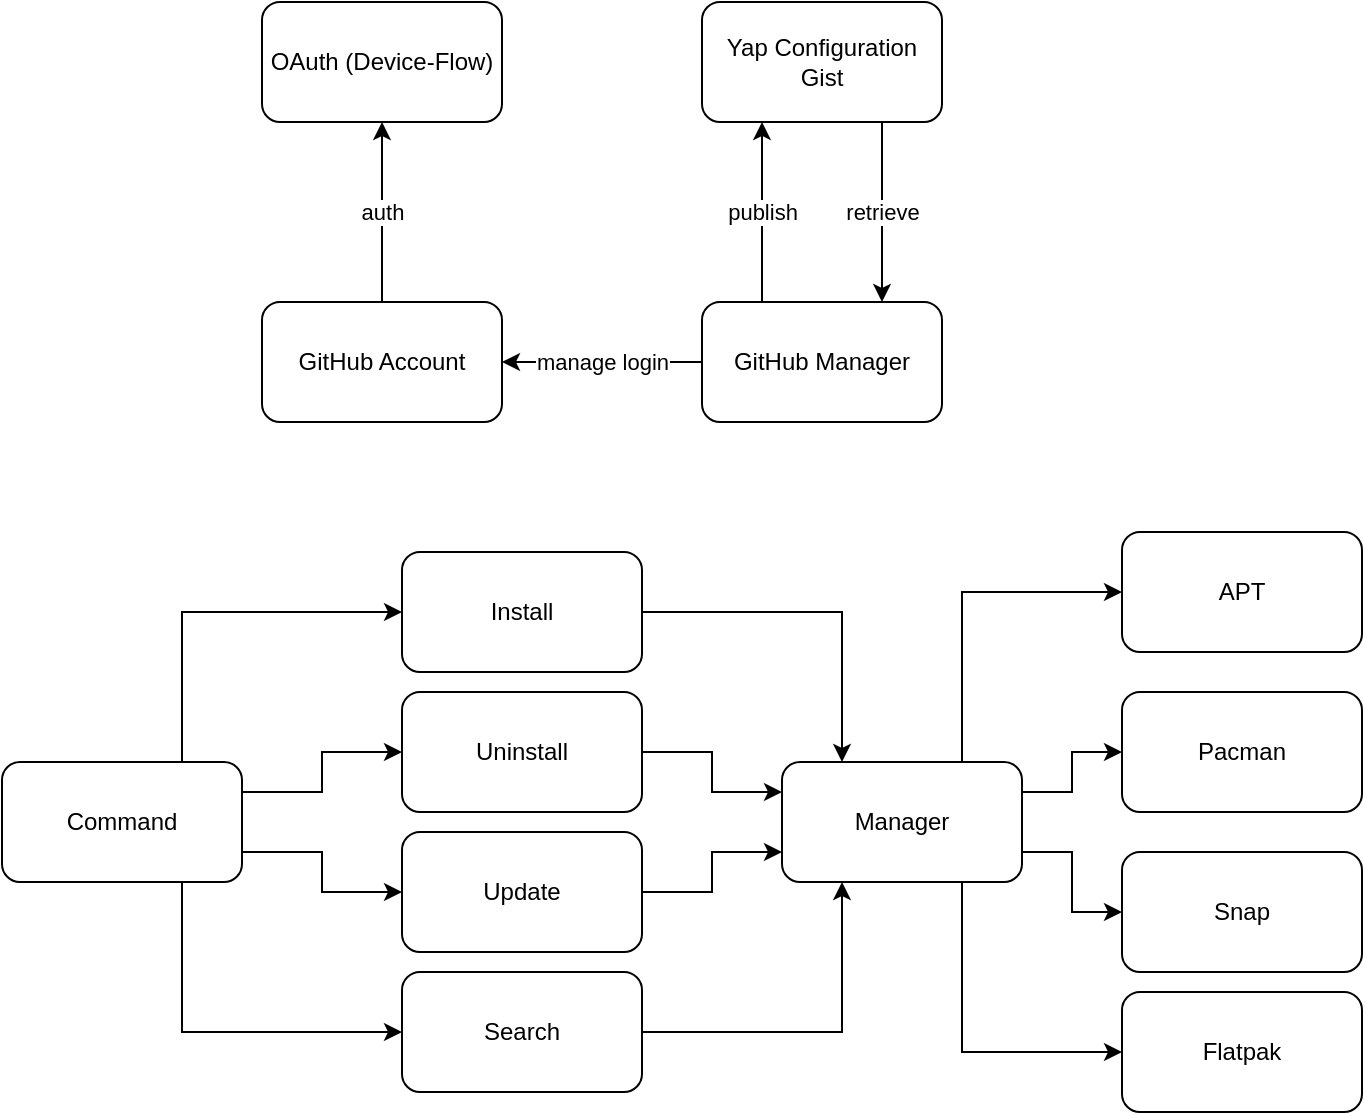 <mxfile version="14.9.2" type="github">
  <diagram id="Dt9NiPFIbqNlPmzgtWHR" name="Page-1">
    <mxGraphModel dx="1165" dy="624" grid="1" gridSize="10" guides="1" tooltips="1" connect="1" arrows="1" fold="1" page="1" pageScale="1" pageWidth="850" pageHeight="1100" math="0" shadow="0">
      <root>
        <mxCell id="0" />
        <mxCell id="1" parent="0" />
        <mxCell id="Ob-glI3T6qj7uerjAWqs-4" value="retrieve" style="edgeStyle=orthogonalEdgeStyle;rounded=0;orthogonalLoop=1;jettySize=auto;html=1;exitX=0.75;exitY=1;exitDx=0;exitDy=0;entryX=0.75;entryY=0;entryDx=0;entryDy=0;" edge="1" parent="1" source="Ob-glI3T6qj7uerjAWqs-1" target="Ob-glI3T6qj7uerjAWqs-10">
          <mxGeometry relative="1" as="geometry" />
        </mxCell>
        <mxCell id="Ob-glI3T6qj7uerjAWqs-1" value="Yap Configuration Gist" style="rounded=1;whiteSpace=wrap;html=1;" vertex="1" parent="1">
          <mxGeometry x="430" y="20" width="120" height="60" as="geometry" />
        </mxCell>
        <mxCell id="Ob-glI3T6qj7uerjAWqs-3" value="publish" style="edgeStyle=orthogonalEdgeStyle;rounded=0;orthogonalLoop=1;jettySize=auto;html=1;exitX=0.25;exitY=0;exitDx=0;exitDy=0;entryX=0.25;entryY=1;entryDx=0;entryDy=0;" edge="1" parent="1" source="Ob-glI3T6qj7uerjAWqs-10" target="Ob-glI3T6qj7uerjAWqs-1">
          <mxGeometry relative="1" as="geometry" />
        </mxCell>
        <mxCell id="Ob-glI3T6qj7uerjAWqs-9" value="auth" style="edgeStyle=orthogonalEdgeStyle;rounded=0;orthogonalLoop=1;jettySize=auto;html=1;exitX=0.5;exitY=0;exitDx=0;exitDy=0;entryX=0.5;entryY=1;entryDx=0;entryDy=0;" edge="1" parent="1" source="Ob-glI3T6qj7uerjAWqs-2" target="Ob-glI3T6qj7uerjAWqs-5">
          <mxGeometry relative="1" as="geometry" />
        </mxCell>
        <mxCell id="Ob-glI3T6qj7uerjAWqs-2" value="GitHub Account" style="rounded=1;whiteSpace=wrap;html=1;" vertex="1" parent="1">
          <mxGeometry x="210" y="170" width="120" height="60" as="geometry" />
        </mxCell>
        <mxCell id="Ob-glI3T6qj7uerjAWqs-5" value="OAuth (Device-Flow)" style="rounded=1;whiteSpace=wrap;html=1;" vertex="1" parent="1">
          <mxGeometry x="210" y="20" width="120" height="60" as="geometry" />
        </mxCell>
        <mxCell id="Ob-glI3T6qj7uerjAWqs-11" value="manage login" style="edgeStyle=orthogonalEdgeStyle;rounded=0;orthogonalLoop=1;jettySize=auto;html=1;exitX=0;exitY=0.5;exitDx=0;exitDy=0;entryX=1;entryY=0.5;entryDx=0;entryDy=0;" edge="1" parent="1" source="Ob-glI3T6qj7uerjAWqs-10" target="Ob-glI3T6qj7uerjAWqs-2">
          <mxGeometry relative="1" as="geometry" />
        </mxCell>
        <mxCell id="Ob-glI3T6qj7uerjAWqs-10" value="GitHub Manager" style="rounded=1;whiteSpace=wrap;html=1;" vertex="1" parent="1">
          <mxGeometry x="430" y="170" width="120" height="60" as="geometry" />
        </mxCell>
        <mxCell id="Ob-glI3T6qj7uerjAWqs-32" style="edgeStyle=orthogonalEdgeStyle;rounded=0;orthogonalLoop=1;jettySize=auto;html=1;exitX=0.75;exitY=0;exitDx=0;exitDy=0;entryX=0;entryY=0.5;entryDx=0;entryDy=0;" edge="1" parent="1" source="Ob-glI3T6qj7uerjAWqs-12" target="Ob-glI3T6qj7uerjAWqs-13">
          <mxGeometry relative="1" as="geometry" />
        </mxCell>
        <mxCell id="Ob-glI3T6qj7uerjAWqs-33" style="edgeStyle=orthogonalEdgeStyle;rounded=0;orthogonalLoop=1;jettySize=auto;html=1;exitX=1;exitY=0.25;exitDx=0;exitDy=0;entryX=0;entryY=0.5;entryDx=0;entryDy=0;" edge="1" parent="1" source="Ob-glI3T6qj7uerjAWqs-12" target="Ob-glI3T6qj7uerjAWqs-14">
          <mxGeometry relative="1" as="geometry" />
        </mxCell>
        <mxCell id="Ob-glI3T6qj7uerjAWqs-34" style="edgeStyle=orthogonalEdgeStyle;rounded=0;orthogonalLoop=1;jettySize=auto;html=1;exitX=1;exitY=0.75;exitDx=0;exitDy=0;entryX=0;entryY=0.5;entryDx=0;entryDy=0;" edge="1" parent="1" source="Ob-glI3T6qj7uerjAWqs-12" target="Ob-glI3T6qj7uerjAWqs-15">
          <mxGeometry relative="1" as="geometry" />
        </mxCell>
        <mxCell id="Ob-glI3T6qj7uerjAWqs-35" style="edgeStyle=orthogonalEdgeStyle;rounded=0;orthogonalLoop=1;jettySize=auto;html=1;exitX=0.75;exitY=1;exitDx=0;exitDy=0;entryX=0;entryY=0.5;entryDx=0;entryDy=0;" edge="1" parent="1" source="Ob-glI3T6qj7uerjAWqs-12" target="Ob-glI3T6qj7uerjAWqs-16">
          <mxGeometry relative="1" as="geometry" />
        </mxCell>
        <mxCell id="Ob-glI3T6qj7uerjAWqs-12" value="Command" style="rounded=1;whiteSpace=wrap;html=1;" vertex="1" parent="1">
          <mxGeometry x="80" y="400" width="120" height="60" as="geometry" />
        </mxCell>
        <mxCell id="Ob-glI3T6qj7uerjAWqs-27" style="edgeStyle=orthogonalEdgeStyle;rounded=0;orthogonalLoop=1;jettySize=auto;html=1;exitX=1;exitY=0.5;exitDx=0;exitDy=0;entryX=0.25;entryY=0;entryDx=0;entryDy=0;" edge="1" parent="1" source="Ob-glI3T6qj7uerjAWqs-13" target="Ob-glI3T6qj7uerjAWqs-17">
          <mxGeometry relative="1" as="geometry" />
        </mxCell>
        <mxCell id="Ob-glI3T6qj7uerjAWqs-13" value="Install" style="rounded=1;whiteSpace=wrap;html=1;" vertex="1" parent="1">
          <mxGeometry x="280" y="295" width="120" height="60" as="geometry" />
        </mxCell>
        <mxCell id="Ob-glI3T6qj7uerjAWqs-28" style="edgeStyle=orthogonalEdgeStyle;rounded=0;orthogonalLoop=1;jettySize=auto;html=1;exitX=1;exitY=0.5;exitDx=0;exitDy=0;entryX=0;entryY=0.25;entryDx=0;entryDy=0;" edge="1" parent="1" source="Ob-glI3T6qj7uerjAWqs-14" target="Ob-glI3T6qj7uerjAWqs-17">
          <mxGeometry relative="1" as="geometry" />
        </mxCell>
        <mxCell id="Ob-glI3T6qj7uerjAWqs-14" value="Uninstall" style="rounded=1;whiteSpace=wrap;html=1;" vertex="1" parent="1">
          <mxGeometry x="280" y="365" width="120" height="60" as="geometry" />
        </mxCell>
        <mxCell id="Ob-glI3T6qj7uerjAWqs-29" style="edgeStyle=orthogonalEdgeStyle;rounded=0;orthogonalLoop=1;jettySize=auto;html=1;exitX=1;exitY=0.5;exitDx=0;exitDy=0;entryX=0;entryY=0.75;entryDx=0;entryDy=0;" edge="1" parent="1" source="Ob-glI3T6qj7uerjAWqs-15" target="Ob-glI3T6qj7uerjAWqs-17">
          <mxGeometry relative="1" as="geometry" />
        </mxCell>
        <mxCell id="Ob-glI3T6qj7uerjAWqs-15" value="Update" style="rounded=1;whiteSpace=wrap;html=1;" vertex="1" parent="1">
          <mxGeometry x="280" y="435" width="120" height="60" as="geometry" />
        </mxCell>
        <mxCell id="Ob-glI3T6qj7uerjAWqs-30" style="edgeStyle=orthogonalEdgeStyle;rounded=0;orthogonalLoop=1;jettySize=auto;html=1;exitX=1;exitY=0.5;exitDx=0;exitDy=0;entryX=0.25;entryY=1;entryDx=0;entryDy=0;" edge="1" parent="1" source="Ob-glI3T6qj7uerjAWqs-16" target="Ob-glI3T6qj7uerjAWqs-17">
          <mxGeometry relative="1" as="geometry" />
        </mxCell>
        <mxCell id="Ob-glI3T6qj7uerjAWqs-16" value="Search" style="rounded=1;whiteSpace=wrap;html=1;" vertex="1" parent="1">
          <mxGeometry x="280" y="505" width="120" height="60" as="geometry" />
        </mxCell>
        <mxCell id="Ob-glI3T6qj7uerjAWqs-22" style="edgeStyle=orthogonalEdgeStyle;rounded=0;orthogonalLoop=1;jettySize=auto;html=1;exitX=1;exitY=0.25;exitDx=0;exitDy=0;entryX=0;entryY=0.5;entryDx=0;entryDy=0;" edge="1" parent="1" source="Ob-glI3T6qj7uerjAWqs-17" target="Ob-glI3T6qj7uerjAWqs-19">
          <mxGeometry relative="1" as="geometry" />
        </mxCell>
        <mxCell id="Ob-glI3T6qj7uerjAWqs-23" style="edgeStyle=orthogonalEdgeStyle;rounded=0;orthogonalLoop=1;jettySize=auto;html=1;exitX=1;exitY=0.75;exitDx=0;exitDy=0;entryX=0;entryY=0.5;entryDx=0;entryDy=0;" edge="1" parent="1" source="Ob-glI3T6qj7uerjAWqs-17" target="Ob-glI3T6qj7uerjAWqs-20">
          <mxGeometry relative="1" as="geometry" />
        </mxCell>
        <mxCell id="Ob-glI3T6qj7uerjAWqs-24" style="edgeStyle=orthogonalEdgeStyle;rounded=0;orthogonalLoop=1;jettySize=auto;html=1;exitX=0.75;exitY=1;exitDx=0;exitDy=0;entryX=0;entryY=0.5;entryDx=0;entryDy=0;" edge="1" parent="1" source="Ob-glI3T6qj7uerjAWqs-17" target="Ob-glI3T6qj7uerjAWqs-21">
          <mxGeometry relative="1" as="geometry" />
        </mxCell>
        <mxCell id="Ob-glI3T6qj7uerjAWqs-25" style="edgeStyle=orthogonalEdgeStyle;rounded=0;orthogonalLoop=1;jettySize=auto;html=1;exitX=0.75;exitY=0;exitDx=0;exitDy=0;entryX=0;entryY=0.5;entryDx=0;entryDy=0;" edge="1" parent="1" source="Ob-glI3T6qj7uerjAWqs-17" target="Ob-glI3T6qj7uerjAWqs-18">
          <mxGeometry relative="1" as="geometry" />
        </mxCell>
        <mxCell id="Ob-glI3T6qj7uerjAWqs-17" value="Manager" style="rounded=1;whiteSpace=wrap;html=1;" vertex="1" parent="1">
          <mxGeometry x="470" y="400" width="120" height="60" as="geometry" />
        </mxCell>
        <mxCell id="Ob-glI3T6qj7uerjAWqs-18" value="APT" style="rounded=1;whiteSpace=wrap;html=1;" vertex="1" parent="1">
          <mxGeometry x="640" y="285" width="120" height="60" as="geometry" />
        </mxCell>
        <mxCell id="Ob-glI3T6qj7uerjAWqs-19" value="Pacman" style="rounded=1;whiteSpace=wrap;html=1;" vertex="1" parent="1">
          <mxGeometry x="640" y="365" width="120" height="60" as="geometry" />
        </mxCell>
        <mxCell id="Ob-glI3T6qj7uerjAWqs-20" value="Snap" style="rounded=1;whiteSpace=wrap;html=1;" vertex="1" parent="1">
          <mxGeometry x="640" y="445" width="120" height="60" as="geometry" />
        </mxCell>
        <mxCell id="Ob-glI3T6qj7uerjAWqs-21" value="Flatpak" style="rounded=1;whiteSpace=wrap;html=1;" vertex="1" parent="1">
          <mxGeometry x="640" y="515" width="120" height="60" as="geometry" />
        </mxCell>
      </root>
    </mxGraphModel>
  </diagram>
</mxfile>
